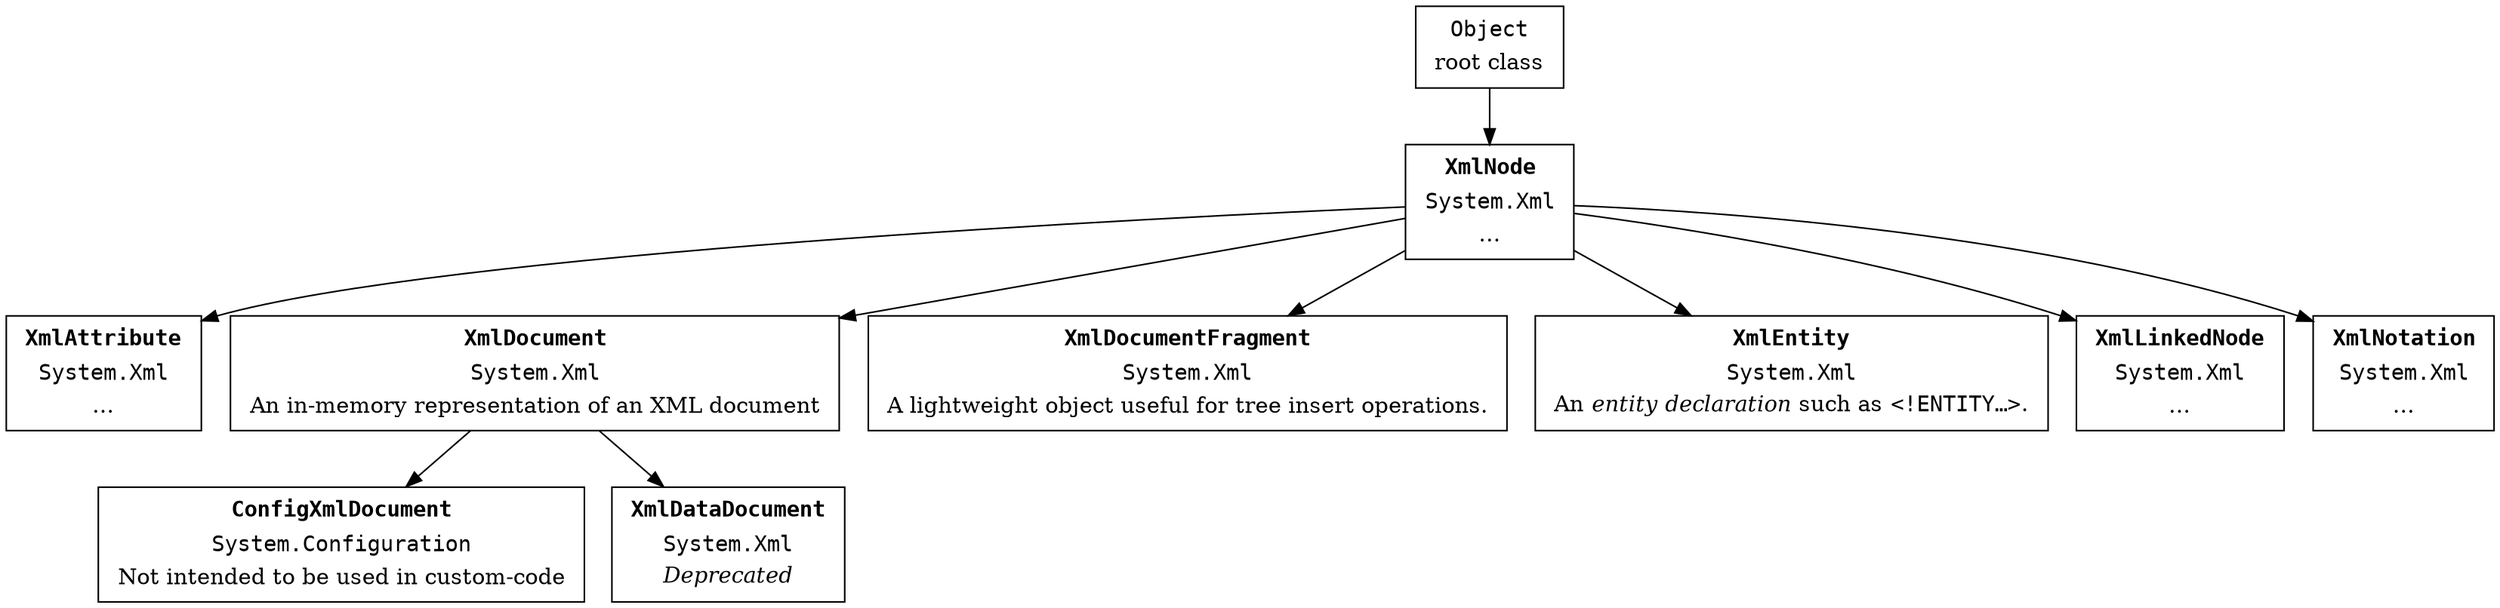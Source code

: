 digraph hierarchy {

   node [ shape=box ]

   System_Object[ label=< <table border="0"><tr><td align="text"><font face="Courier">Object</font></td></tr><tr><td align="text">root class<br align="left"/></td></tr></table> > ];

   System_Xml_XmlNode [ label=< <table border="0"> // {
        <tr><td align="text"><font face="Courier"><b>XmlNode</b></font></td></tr>
        <tr><td><font face="Courier">System.Xml</font></td></tr>
        <tr><td align="text">…</td></tr></table> > ];

   System_Object -> System_Xml_XmlNode

   System_Xml_XmlAttribute [ label=< <table border="0"> // {
        <tr><td align="text"><font face="Courier"><b>XmlAttribute</b></font></td></tr>
        <tr><td><font face="Courier">System.Xml</font></td></tr>
        <tr><td align="text">…</td></tr></table> > ];

   System_Xml_XmlDocument [ label=< <table border="0"> // {
        <tr><td align="text"><font face="Courier"><b>XmlDocument</b></font></td></tr>
        <tr><td><font face="Courier">System.Xml</font></td></tr>
        <tr><td align="text">An in-memory representation of an XML document</td></tr></table> > ];

   System_Xml_XmlDocumentFragment [ label=< <table border="0"> // {
        <tr><td align="text"><font face="Courier"><b>XmlDocumentFragment</b></font></td></tr>
        <tr><td><font face="Courier">System.Xml</font></td></tr>
        <tr><td align="text">A lightweight object useful for tree insert operations.</td></tr></table> > ];

   System_Xml_XmlEntity [ label=< <table border="0"> // {
        <tr><td align="text"><font face="Courier"><b>XmlEntity</b></font></td></tr>
        <tr><td><font face="Courier">System.Xml</font></td></tr>
        <tr><td align="text">An <i>entity declaration</i> such as <font face="Courier">&lt;!ENTITY…&gt;</font>.</td></tr></table> > ];

   System_Xml_XmlLinkedNode [ label=< <table border="0"> // {
        <tr><td align="text"><font face="Courier"><b>XmlLinkedNode</b></font></td></tr>
        <tr><td><font face="Courier">System.Xml</font></td></tr>
        <tr><td align="text">…</td></tr></table> > ];

   System_Xml_XmlNotation [ label=< <table border="0"> // {
        <tr><td align="text"><font face="Courier"><b>XmlNotation</b></font></td></tr>
        <tr><td><font face="Courier">System.Xml</font></td></tr>
        <tr><td align="text">…</td></tr></table> > ];

   System_Xml_XmlNode -> System_Xml_XmlAttribute
   System_Xml_XmlNode -> System_Xml_XmlDocument
   System_Xml_XmlNode -> System_Xml_XmlDocumentFragment         // here
   System_Xml_XmlNode -> System_Xml_XmlEntity
   System_Xml_XmlNode -> System_Xml_XmlLinkedNode
   System_Xml_XmlNode -> System_Xml_XmlNotation


   System_Configuration_ConfigXmlDocument [ label=< <table border="0"> // {
         <tr><td align="text"><font face="Courier"><b>ConfigXmlDocument</b></font></td></tr>
         <tr><td><font face="Courier">System.Configuration</font></td></tr>
         <tr><td align="text">Not intended to be used in custom-code</td></tr></table> > ];

   System_Xml_XmlDataDocument [ label=< <table border="0"> // {
         <tr><td align="text"><font face="Courier"><b>XmlDataDocument</b></font></td></tr>
         <tr><td><font face="Courier">System.Xml</font></td></tr>
         <tr><td align="text"><i>Deprecated</i></td></tr></table> > ];

   System_Xml_XmlDocument -> System_Configuration_ConfigXmlDocument
   System_Xml_XmlDocument -> System_Xml_XmlDataDocument


//
//
//    System_ValueType [ label=< <table border="0"><tr><td align="text"><font face="Courier">ValueType</font></td></tr><tr><td>…</td></tr></table> > ];
//
//    System_Object -> System_ValueType;
//
//    System_Nullable [ label=< <table border="0"> // {
//       <tr><td align="text"><font face="Courier"><b>Nullable&lt;T&gt;</b></font></td></tr>
//       <tr><td><font face="Courier">System</font></td></tr>
//       <tr><td align="text">…</td></tr></table> > ];
//
//    System_Object -> System_Nullable // }
//
//    System_Delegate [ label=< <table border="0"> // {
//       <tr><td align="text"><font face="Courier"><b><i>Delegate</i></b></font></td></tr>
//       <tr><td><font face="Courier">System</font></td></tr>
//       <tr><td align="text">…</td></tr></table> > ];
//
//    System_Object -> System_Delegate // }
//
//    System_Reflection_Memberinfo [ label=< <table border="0"> // {
//       <tr><td align="text"><font face="Courier"><b>MemberInfo</b></font></td></tr>
//       <tr><td align="text"><font face="Courier">Reflection</font></td></tr>
//       <tr><td>…</td></tr></table> > ];
//
//    System_Object -> System_Reflection_Memberinfo; // }
//
//    System_Text_Encoding [ label=< <table border="0"> // {
//       <tr><td align="text"><font face="Courier"><b>Encoding</b></font></td></tr>
//       <tr><td align="text"><font face="Courier">System.Text</font></td></tr>
//       <tr><td align="text">$OutputEncoding<br align="left"/></td></tr></table> > ];
//
//    System_Object -> System_Text_Encoding // }
//
//    System_Environment [ label=< <table border="0"> // {
//       <tr><td align="text"><font face="Courier"><b>Environment</b></font></td></tr>
//       <tr><td align="text"><font face="Courier">System</font></td></tr>
//       <tr><td>Current environment/platform</td></tr></table> > ];
//
//    System_Object -> System_Environment; // }
//
//    System_Attribute [ label=< <table border="0"> // {
//       <tr><td align="text"><font face="Courier"><b>Attribute</b></font></td></tr>
//       <tr><td align="text"><font face="Courier">System</font></td></tr>
//       <tr><td>…</td></tr></table> > ];
//
//
//    System_Object -> System_Attribute; // }
//
//    System_Reflection_AssemblyKeyFileAttribute [ label=< <table border="0"> // {
//       <tr><td align="text"><font face="Courier"><b>AssemblyKeyFileAttribute</b></font></td></tr>
//       <tr><td align="text"><font face="Courier">System.Reflection</font></td></tr>
//       <tr><td align="text">Name of file with key pair</td></tr></table> > ];
//
//    System_Attribute -> System_Reflection_AssemblyKeyFileAttribute // }
//
//    System_Reflection_AssemblyKeyNameAttribute [ label=< <table border="0"> // {
//       <tr><td align="text"><font face="Courier"><b>AssemblyKeyNameAttribute</b></font></td></tr>
//       <tr><td align="text"><font face="Courier">System.Reflection</font></td></tr>
//       <tr><td align="text">Name of key container within CSP</td></tr></table> > ];
//
//    System_Attribute -> System_Reflection_AssemblyKeyNameAttribute // }
//
//    System_STAThreadAttribute [ label=< <table border="0"> // {
//       <tr><td align="text"><font face="Courier"><b>STAThreadAttribute</b></font></td></tr>
//       <tr><td align="text"><font face="Courier">System</font></td></tr>
//       <tr><td align="text">Application is single-threaded apartment<br align="left"/></td></tr></table> > ];
//
//
//    System_Attribute -> System_STAThreadAttribute; // }
//
//    System_MTAThreadAttribute [ label=< <table border="0"> // {
//       <tr><td align="text"><font face="Courier"><b>MTAThreadAttribute</b></font></td></tr>
//       <tr><td align="text"><font face="Courier">System</font></td></tr>
//       <tr><td align="text">Application is multi-threaded apartment<br align="left"/></td></tr></table> > ];
//
//    System_Attribute -> System_MTAThreadAttribute; // }
//
//    System_AttributeUsageAttribute [ label=< <table border="0"> // {
//       <tr><td align="text"><font face="Courier"><b>AttributeUsageAttribute</b></font></td></tr>
//       <tr><td align="text"><font face="Courier">System</font></td></tr>
//       <tr><td>How other attributes are used</td></tr></table> > ];
//
//    System_Attribute -> System_AttributeUsageAttribute // }
//
//    System_MarshalByRefObject [ label=< <table border="0"> // {
//       <tr><td align="text"><font face="Courier"><b>MarshalByRefObject</b></font></td></tr>
//       <tr><td align="text"><font face="Courier">System</font></td></tr>
//       <tr><td align="text">Access object accross<br align="left"/>application boundaries<br align="left"/></td></tr></table> > ];
//
//    System_Object -> System_MarshalByRefObject; // }
//
//    System_ComponentModel_MarshalByValueComponent [ label=< <table border="0"> // {
//       <tr><td align="text"><font face="Courier"><b>MarshalByValueComponent</b></font></td></tr>
//       <tr><td align="text"><font face="Courier">System.ComponentModel</font></td></tr>
//       <tr><td>…</td></tr></table> > ];
//
//    System_Object -> System_ComponentModel_MarshalByValueComponent // }
//
//    System_Data_Common_DataAdapter [ label=< <table border="0"> // {
//       <tr><td align="text"><font face="Courier"><b>DataAdapter</b></font></td></tr>
//       <tr><td align="text"><font face="Courier">System.Data.Common</font></td></tr>
//       <tr><td align="text">Bridge to <font face="Courier">System.Data.DataSet</font><br align="left"/></td></tr></table> > ];
//
//    System_MarshalByRefObject -> System_Data_Common_DataAdapter // }
//
//    System_Data_Common_DbDataAdapter [ label=< <table border="0"> // {
//       <tr><td align="text"><font face="Courier"><b>Db.DataAdapter</b></font></td></tr>
//       <tr><td align="text"><font face="Courier">System.Data.Common</font></td></tr>
//       <tr><td align="text">…<br align="left"/></td></tr></table> > ];
//
//    System_Data_Common_DataAdapter -> System_Data_Common_DbDataAdapter // }
//
//    System_Data_DataRelation [ label=< <table border="0"> // {
//       <tr><td align="text"><font face="Courier"><b>DataRelation</b></font></td></tr>
//       <tr><td align="text"><font face="Courier">System.Data</font></td></tr>
//       <tr><td>Parent-child relation between<br align="left"/>two <font face="Courier">DataTable</font> objects<br align="left"/></td></tr></table> > ];
//
//    System_Object -> System_Data_DataRelation // }
//
//    Microsoft_SqlServer_Server_SqlProcedureAttribute [ label=< <table border="0"> // {
//       <tr><td align="text"><font face="Courier"><b>SqlProcedureAttribute</b></font></td></tr>
//       <tr><td align="text"><font face="Courier">Microsoft.SqlServer.Server</font></td></tr>
//       <tr><td align="text">Used by Visual Studio<br align="left"/></td></tr></table> > ];
//
//    System_Attribute -> Microsoft_SqlServer_Server_SqlProcedureAttribute // }
//
//    System_DateTime [ label=< <table border="0"><tr><td align="text"><font face="Courier">DateTime</font></td></tr><tr><td>…</td></tr></table> > ];
//
//    System_Enum [ label = "Enum" ];
//
//    System_Int32 [ label = "Int32" ];
//
//    System_Void [ label = "Void" ];
//
//
//    System_Exception [ label=< <table border="0"> // {
//       <tr><td align="text"><font face="Courier"><b>Exception</b></font></td></tr>
//       <tr><td align="text"><font face="Courier">System</font></td></tr>
//       <tr><td>…</td></tr></table> > ];
//
//    System_Object -> System_Exception // }
//
//
//    System_Object -> System_Attribute; // }
//
//    System_Func [ label=< <table border="0">
//       <tr><td align="text"><font face="Courier"><b><i>Func&lt;…&gt;</i></b></font></td></tr>
//       <tr><td><font face="Courier">System</font></td></tr>
//       <tr><td align="text">…</td></tr></table> > ];
//
//    System_Delegate -> System_Func;
//
//    System_MulticastDelegate [ label=< <table border="0">
//       <tr><td align="text"><font face="Courier"><b><i>MulticastDelegate</i></b></font></td></tr>
//       <tr><td><font face="Courier">System</font></td></tr>
//       <tr><td align="text">…</td></tr></table> > ];
//
//    System_Delegate -> System_MulticastDelegate;
//
//    System_Action [ label=< <table border="0">
//       <tr><td align="text"><font face="Courier"><b><i>Action&lt;…&gt;</i></b></font></td></tr>
//       <tr><td><font face="Courier">System</font></td></tr>
//       <tr><td align="text">…</td></tr></table> > ];
//
//    System_Delegate -> System_Action;
//
//    System_EventHandler [ label=< <table border="0"> // {
//       <tr><td align="text"><font face="Courier"><b>EventHandler</b></font></td></tr>
//       <tr><td><font face="Courier">System</font></td></tr>
//       <tr><td align="text">Method that handles<br align="left"/>events without data<br align="left"/></td></tr></table> > ];
//
//    System_Delegate -> System_EventHandler // }
//
//    System_Collections_IEnumerable [ label=< <table border="0"> // {
//       <tr><td align="text"><font face="Courier"><b>IEnumerable</b></font></td></tr>
//       <tr><td><font face="Courier">System.Collections</font></td></tr>
//       <tr><td align="text">Used for the <font face="Courier">foreach</font> keyword<br align="left"/></td></tr></table> > ];
//    // }
//
//    System_Collections_IEnumerator [ label=< <table border="0">
//       <tr><td align="text"><font face="Courier"><b>IEnumerator</b></font></td></tr>
//       <tr><td><font face="Courier">System.Collections</font></td></tr>
//       <tr><td align="text">Returned by <font face="Courier">IEnumerable.GetEnumerator()</font><br align="left"/></td></tr></table> > ];
//
//    System_Collections_Generic_IEnumerable [ label=< <table border="0"> // {
//       <tr><td align="text"><font face="Courier"><b>IEnumerable&lt;T&gt;</b></font></td></tr>
//       <tr><td><font face="Courier">System.Collections.Generic</font></td></tr>
//       <tr><td align="text">…<br align="left"/></td></tr></table> > ];
//
//    System_Collections_IEnumerable -> System_Collections_Generic_IEnumerable // }
//
//    System_Collections_Specialized_NameObjectCollectionBase [ label=< <table border="0"> // {
//       <tr><td align="text"><font face="Courier"><b><i>NameObjectCollectionBase</i></b></font></td></tr>
//       <tr><td><font face="Courier">System.Collections.Specialized</font></td></tr>
//       <tr><td align="text">Abstract base class for string-key<br align="left"/>object-value pairs<br align="left"/></td></tr></table> > ];
//
//    System_Object -> System_Collections_Specialized_NameObjectCollectionBase // }
//
//    System_Collections_Specialized_NameObjectCollection [ label=< <table border="0"> // {
//       <tr><td align="text"><font face="Courier"><b>NameObjectCollection</b></font></td></tr>
//       <tr><td><font face="Courier">System.Collections.Specialized</font></td></tr>
//       <tr><td align="text">…<br align="left"/></td></tr> </table> > ]
//
//    System_Collections_Specialized_NameObjectCollectionBase -> System_Collections_Specialized_NameObjectCollection // }
//
//    System_Net_WebHeaderCollection [ label=< <table border="0"> // {
//       <tr><td align="text"><font face="Courier"><b>WebHeaderCollection</b></font></td></tr>
//       <tr><td><font face="Courier">System.Net</font></td></tr>
//       <tr><td align="text">…<br align="left"/></td></tr> </table> > ]
//
//   System_Collections_Specialized_NameObjectCollection -> System_Net_WebHeaderCollection // }
//
//    System_Reflection_TypeInfo [ label=< <table border="0"> // {
//       <tr><td align="text"><font face="Courier"><b>TypeInfo</b></font></td></tr>
//       <tr><td><font face="Courier">System.Reflection</font></td></tr>
//       <tr><td align="text">Abstract class<br align="left"/></td></tr></table> > ];
//
//    System_Type -> System_Reflection_TypeInfo; // }
//
//    System_Reflection_TypeDelegator [ label=< <table border="0">
//       <tr><td align="text"><font face="Courier"><b>TypeDelegator</b></font></td></tr>
//       <tr><td align="text"><font face="Courier">System.Reflection</font></td></tr>
//       <tr><td>…</td></tr></table> > ];
//
//    System_Reflection_Emit_TypeBuilder [ label=< <table border="0">
//       <tr><td align="text"><font face="Courier"><b>TypeBuilder</b></font></td></tr>
//       <tr><td align="text"><font face="Courier">System.Reflection.Emit</font></td></tr>
//       <tr><td align="text">Define and create new<br align="left"/>classes/instances at runtime<br align="left"/></td></tr>
//    </table> > ];
//
//    System_Reflection_Emit_GenericTypeParameterBuilderClass [ label=< <table border="0">
//       <tr><td align="text"><font face="Courier"><b>GenericParameterBuilderClass</b></font></td></tr>
//       <tr><td align="text"><font face="Courier">System.Reflection.Emit</font></td></tr>
//       <tr><td align="text">…<br align="left"/>…<br align="left"/></td></tr>
//    </table> > ];
//
//    System_Reflection_Emit_EnumBuilder [ label=< <table border="0">
//       <tr><td align="text"><font face="Courier"><b>EnumBuilder</b></font></td></tr>
//       <tr><td align="text"><font face="Courier">System.Reflection.Emit</font></td></tr>
//       <tr><td align="text">…<br align="left"/>…<br align="left"/></td></tr>
//    </table> > ];
//
//    System_Type [ label=< <table border="0">
//       <tr><td align="text"><font face="Courier"><b>Type</b></font></td></tr>
//       <tr><td align="text"><font face="Courier">System</font></td></tr>
//       <tr><td>…</td></tr></table> > ];
//
//
//    System_Text_EncodingNLS [ label=< <table border="0">
//       <tr><td align="text"><font face="Courier"><b>EncodingNLS</b></font></td></tr>
//       <tr><td align="text"><font face="Courier">System.Text</font></td></tr>
//       <tr><td>…</td></tr></table> > ];
//
//    System_Text_Encoding -> System_Text_EncodingNLS
//
//    System_Text_BaseCodePageEncoding [ label=< <table border="0">
//       <tr><td align="text"><font face="Courier"><b>BaseCodePageEncoding</b></font></td></tr>
//       <tr><td align="text"><font face="Courier">System.Text</font></td></tr>
//       <tr><td>…</td></tr></table> > ];
//
//    System_Text_EncodingNLS -> System_Text_BaseCodePageEncoding
//
//    System_Text_SBSCCodePageEncoding [ label=< <table border="0">
//       <tr><td align="text"><font face="Courier"><b>SBSCCodePageEncoding</b></font></td></tr>
//       <tr><td align="text"><font face="Courier">System.Text</font></td></tr>
//       <tr><td align="text">[System.Console]::Encoding</td></tr></table> > ];
//
//    System_Text_BaseCodePageEncoding -> System_Text_SBSCCodePageEncoding
//
//    System_Type -> System_Reflection_TypeDelegator;
//    System_Type -> System_Reflection_Emit_TypeBuilder;
//    System_Type -> System_Reflection_Emit_GenericTypeParameterBuilderClass;
//    System_Type -> System_Reflection_Emit_EnumBuilder;
//
//
//
//
//    System_DefaultPropertyAttribute [ label=< <table border="0">
//       <tr><td align="text"><font face="Courier"><b>DefaultPropertyAttribute</b></font></td></tr>
//       <tr><td align="text"><font face="Courier">System.ComponentModel</font></td></tr>
//       <tr><td>…</td></tr></table> > ];
//
//
//
//
//
//    System_Data_DataTable [ label=< <table border="0">
//       <tr><td align="text"><font face="Courier"><b>DataTable</b></font></td></tr>
//       <tr><td align="text"><font face="Courier">System.Data</font></td></tr>
//       <tr><td>In-memory cache of data<br align="left"/></td></tr></table> > ];
//
//    System_ComponentModel_MarshalByValueComponent-> System_Data_DataTable;
//
//
//    System_Web_UI_WebControls_WebControl [ label=< <table border="0">
//       <tr><td align="text"><font face="Courier"><b>WebControl</b></font></td></tr>
//       <tr><td align="text"><font face="Courier">System.Web.UI.WebControls</font></td></tr>
//       <tr><td>…<br align="left"/>…</td></tr></table> > ];
//
//    System_Web_UI_Control -> System_Web_UI_WebControls_WebControl
//
//    System_Windows_Forms_Control [ label=< <table border="0"> // {
//       <tr><td align="text"><font face="Courier"><b>Control</b></font></td></tr>
//       <tr><td align="text"><font face="Courier">System.Windows.Forms</font></td></tr>
//       <tr><td>Controls such as buttons etc.<br align="left"/></td></tr></table> > ];
//
//    System_ComponentModel_Component -> System_Windows_Forms_Control // }
//
//    System_Windows_Forms_ScrollableControl [ label=< <table border="0"> // {
//       <tr><td align="text"><font face="Courier"><b>ScrollableControl</b></font></td></tr>
//       <tr><td align="text"><font face="Courier">System.Windows.Forms</font></td></tr>
//       <tr><td align="text">Auto-scrolling controls<br align="left"/></td></tr></table> > ];
//
//    System_Windows_Forms_Control -> System_Windows_Forms_ScrollableControl // }
//
//    System_Windows_Forms_ContainerControl [ label=< <table border="0"> // {
//       <tr><td align="text"><font face="Courier"><b>ContainerControl</b></font></td></tr>
//       <tr><td align="text"><font face="Courier">System.Windows.Forms</font></td></tr>
//       <tr><td align="text">Container for controls<br align="left"/>Provides focus management<br align="left"/></td></tr></table> > ];
//
//    System_Windows_Forms_ScrollableControl -> System_Windows_Forms_ContainerControl // }
//
//    System_Windows_Forms_Form [ label=< <table border="0"> // {
//       <tr><td align="text"><font face="Courier"><b>Form</b></font></td></tr>
//       <tr><td align="text"><font face="Courier">System.Windows.Forms</font></td></tr>
//       <tr><td align="text">Window or Dialog for<br align="left"/>application's GUI<br align="left"/></td></tr></table> > ];
//
//    System_Windows_Forms_ContainerControl -> System_Windows_Forms_Form // }
//
//    System_Data_DataSet [ label=< <table border="0">
//       <tr><td align="text"><font face="Courier"><b>DataSet</b></font></td></tr>
//       <tr><td align="text"><font face="Courier">System.Data</font></td></tr>
//       <tr><td>In-memory data table</td></tr></table> > ];
//
//    System_ComponentModel_MarshalByValueComponent-> System_Data_DataSet;
//
//    System_Management_Automation_PSObject [ label=< <table border="0"> // {
//       <tr><td align="text"><font face="Courier"><b>PSObject</b></font></td></tr>
//       <tr><td align="text"><font face="Courier">System.Management.Automation</font></td></tr>
//       <tr><td>…</td></tr></table> > ];
//
//    System_Object -> System_Management_Automation_PSObject; // }
//
//    System_Management_Automation_InformationalRecord [ label=< <table border="0"> // {
//       <tr><td align="text"><font face="Courier"><b>InformationalRecord</b></font></td></tr>
//       <tr><td align="text"><font face="Courier">System.Management.Automation</font></td></tr>
//       <tr><td align="text">Base class for items<br align="left"/>in <font face="Courier">PSInformationalBuffers<br align="left"/></font></td></tr></table> > ];
//
//    System_Object -> System_Management_Automation_InformationalRecord; // }
//
//    System_Management_Automation_PSVariable [ label=< <table border="0">
//       <tr><td align="text"><font face="Courier"><b>PSVariable</b></font></td></tr>
//       <tr><td align="text"><font face="Courier">System.Management.Automation</font></td></tr>
//       <tr><td align="text">…<br align="left"/></td></tr></table> > ];
//
//    System_Object -> System_Management_Automation_PSVariable
//
//    System_Management_Automation_CommandInfo [ label=< <table border="0"> // {
//       <tr><td align="text"><font face="Courier"><b>CommandInfo</b></font></td></tr>
//       <tr><td align="text"><font face="Courier">System.Management.Automation</font></td></tr>
//       <tr><td>…</td></tr></table> > ];
//
//    System_Object -> System_Management_Automation_CommandInfo // }
//
//    System_Management_Automation_FunctionInfo [ label=< <table border="0"> // {
//       <tr><td align="text"><font face="Courier"><b>FunctionInfo</b></font></td></tr>
//       <tr><td align="text"><font face="Courier">System.Management.Automation</font></td></tr>
//       <tr><td>…</td></tr></table> > ];
//
//    System_Management_Automation_CommandInfo -> System_Management_Automation_FunctionInfo // }
//
//    System_Management_Automation_CmdletInfo [ label=< <table border="0"> // {
//       <tr><td align="text"><font face="Courier"><b>CmdletInfo</b></font></td></tr>
//       <tr><td align="text"><font face="Courier">System.Management.Automation</font></td></tr>
//       <tr><td>…</td></tr></table> > ];
//
//    System_Management_Automation_CommandInfo -> System_Management_Automation_CmdletInfo // }
//
//    System_Web_UI_Control [ label=< <table border="0">
//       <tr><td align="text"><font face="Courier"><b>Control</b></font></td></tr>
//       <tr><td align="text"><font face="Courier">System.Web.UI</font></td></tr>
//       <tr><td>…<br align="left"/>ASP.NET server controls</td></tr></table> > ];
//
//    System_Object -> System_Web_UI_Control
//
//    System_Management_Automation_AliasInfo [ label=< <table border="0">
//       <tr><td align="text"><font face="Courier"><b>AliasInfo</b></font></td></tr>
//       <tr><td align="text"><font face="Courier">System.Management.Automation</font></td></tr>
//       <tr><td>…</td></tr></table> > ];
//
//    System_Management_Automation_CommandInfo -> System_Management_Automation_AliasInfo
//
//    System_Management_Automation_PSCustomObject [ label=< <table border="0">
//       <tr><td align="text"><font face="Courier"><b>PSCustomObject</b></font></td></tr>
//       <tr><td align="text"><font face="Courier">System.Management.Automation</font></td></tr>
//       <tr><td>…</td></tr></table> > ];
//
//    System_Management_Automation_Internal_CmdletMetadataAttribute [ label=< <table border="0"> // {
//       <tr><td align="text"><font face="Courier"><b>CmdletMetadataAttribute</b></font></td></tr>
//       <tr><td align="text"><font face="Courier">System.Management.Automation.Internal</font></td></tr>
//       <tr><td>…</td></tr></table> > ];
//
//    System_Attribute -> System_Management_Automation_Internal_CmdletMetadataAttribute // }
//
//    System_Management_Automation_CmdletCommonMetadataAttribute [ label=< <table border="0"> // {
//       <tr><td align="text"><font face="Courier"><b>CmdletCommonMetadataAttribute</b></font></td></tr>
//       <tr><td align="text"><font face="Courier">System.Management.Automation</font></td></tr>
//       <tr><td>…</td></tr></table> > ];
//
//    System_Management_Automation_Internal_CmdletMetadataAttribute -> System_Management_Automation_CmdletCommonMetadataAttribute // }
//
//    System_Management_Automation_CmdletBindingAttribute [ label=< <table border="0"> // {
//       <tr><td align="text"><font face="Courier"><b>CmdletBindingAttribute</b></font></td></tr>
//       <tr><td align="text"><font face="Courier">System.Management.Automation</font></td></tr>
//       <tr><td align="text">cmdlet parameter binding<br align="left"/>rather than script parameter binding<br align="left"/></td></tr></table> > ];
//
//    System_Management_Automation_CmdletCommonMetadataAttribute -> System_Management_Automation_CmdletBindingAttribute // }
//
//    System_ComponentModel_Component [ label=< <table border="0"> // {
//       <tr><td align="text"><font face="Courier"><b>Component</b></font></td></tr>
//       <tr><td align="text"><font face="Courier">System.ComponentModel</font></td></tr>
//       <tr><td align="text">Base implementation for <font face="monospace">IComponent</font><br align="left"/>Enables object sharing between applications<br align="left"/></td></tr></table> > ];
//
//    System_MarshalByRefObject -> System_ComponentModel_Component // }
//
//    System_Diagnosticts_Process [ label=< <table border="0"> // {
//       <tr><td align="text"><font face="Courier"><b>Process</b></font></td></tr>
//       <tr><td align="text"><font face="Courier">System.Diagnostics</font></td></tr>
//       <tr><td>…</td></tr></table> > ];
//
//    System_ComponentModel_Component -> System_Diagnosticts_Process // }
//
//    System_Data_Common_DbConnection [ label=< <table border="0">
//       <tr><td align="text"><font face="Courier"><b>DbConnection</b></font></td></tr>
//       <tr><td align="text"><font face="Courier">System.Data.Common</font></td></tr>
//       <tr><td>Base class for DB connections</td></tr></table> > ];
//
//    System_Data_Common_DbCommand [ label=< <table border="0">
//       <tr><td align="text"><font face="Courier"><b>DbCommand</b></font></td></tr>
//       <tr><td align="text"><font face="Courier">System.Data.Common</font></td></tr>
//       <tr><td>SQL statement or stored procedure</td></tr></table> > ];
//
//    System_IO_Stream [ label=< <table border="0"> // {
//       <tr><td align="text"><font face="Courier"><b>Stream</b></font></td></tr>
//       <tr><td align="text"><font face="Courier">System.IO</font></td></tr>
//       <tr><td></td></tr></table> > ];
//
//    System_MarshalByRefObject -> System_IO_Stream // }
//
//    System_IO_FileStream [ label=< <table border="0"> // {
//       <tr><td align="text"><font face="Courier"><b>FileStream</b></font></td></tr>
//       <tr><td align="text"><font face="Courier">System.IO</font></td></tr>
//       <tr><td></td></tr></table> > ];
//
//    System_IO_Stream -> System_IO_FileStream // }
//
//    System_IO_TextReader [ label=< <table border="0"> // {
//       <tr><td align="text"><font face="Courier"><b><i>TextReader</i></b></font></td></tr>
//       <tr><td align="text"><font face="Courier">System.IO</font></td></tr>
//       <tr><td></td></tr></table> > ];
//
//    System_MarshalByRefObject -> System_IO_TextReader // }
//
//    System_IO_StreamReader [ label=< <table border="0"> // {
//       <tr><td align="text"><font face="Courier"><b>StreamReader</b></font></td></tr>
//       <tr><td align="text"><font face="Courier">System.IO</font></td></tr>
//       <tr><td></td></tr></table> > ];
//
//    System_IO_TextReader -> System_IO_StreamReader // }
//
//    System_IO_FileSystemInfo [ label=< <table border="0">
//       <tr><td align="text"><font face="Courier"><b>FileSystemInfo</b></font></td></tr>
//       <tr><td align="text"><font face="Courier">System.IO</font></td></tr>
//       <tr><td></td></tr></table> > ];
//
//    System_MarshalByRefObject -> System_IO_FileSystemInfo
//
//    System_IO_DirectoryInfo [ label=< <table border="0">
//       <tr><td align="text"><font face="Courier"><b>DirectoryInfo</b></font></td></tr>
//       <tr><td align="text"><font face="Courier">System.IO</font></td></tr>
//       <tr><td></td></tr></table> > ];
//
//    System_IO_FileSystemInfo -> System_IO_DirectoryInfo
//
//    System_IO_FileInfo [ label=< <table border="0">
//       <tr><td align="text"><font face="Courier"><b>FileInfo</b></font></td></tr>
//       <tr><td align="text"><font face="Courier">System.IO</font></td></tr>
//       <tr><td></td></tr></table> > ];
//
//    System_IO_FileSystemInfo -> System_IO_FileInfo
//
//    System_Data_Common_DbDataReader [ label=< <table border="0">
//       <tr><td align="text"><font face="Courier"><b>DbDataReader</b></font></td></tr>
//       <tr><td align="text"><font face="Courier">System.Data.Common</font></td></tr>
//       <tr><td align="text">Read forward-only rows<br align="left"/>from data source<br align="left"/></td></tr></table> > ];
//
//    System_MarshalByRefObject -> System_Data_Common_DbDataReader
//
//    System_Data_DataTableReader [ label=< <table border="0">
//       <tr><td align="text"><font face="Courier"><b>DataTableReader</b></font></td></tr>
//       <tr><td align="text"><font face="Courier">System.Data</font></td></tr>
//       <tr><td align="text">…<br align="left"/></td></tr></table> > ];
//
//    System_Data_Common_DbDataReader -> System_Data_DataTableReader
//
//    System_Net_WebRequest [ label=< <table border="0">
//       <tr><td align="text"><font face="Courier"><b><i>WebRequest</i></b></font></td></tr>
//       <tr><td align="text"><font face="Courier">System.Net</font></td></tr>
//       <tr><td align="text">URI requests</td></tr></table> > ];
//
//    System_MarshalByRefObject -> System_Net_WebRequest
//
//    System_Net_WebResponse [ label=< <table border="0">
//       <tr><td align="text"><font face="Courier"><b><i>WebResponse</i></b></font></td></tr>
//       <tr><td align="text"><font face="Courier">System.Net</font></td></tr>
//       <tr><td align="text">…</td></tr></table> > ];
//
//    System_MarshalByRefObject -> System_Net_WebResponse
//
//    System_Net_HttpWebResponse [ label=< <table border="0">
//       <tr><td align="text"><font face="Courier"><b>HttpWebResponse</b></font></td></tr>
//       <tr><td align="text"><font face="Courier">System.Net</font></td></tr>
//       <tr><td align="text">…</td></tr></table> > ];
//
//    System_Net_WebResponse -> System_Net_HttpWebResponse
//
//    System_Net_HttpWebRequest [ label=< <table border="0">
//       <tr><td align="text"><font face="Courier"><b>HttpWebRequest</b></font></td></tr>
//       <tr><td align="text"><font face="Courier">System.Net</font></td></tr>
//       <tr><td align="text">HTTP requests</td></tr></table> > ];
//
//    System_Net_WebRequest -> System_Net_HttpWebRequest
//
//    Oracle_DataAccess_Client_OracleConnection [ label=< <table border="0">
//       <tr><td align="text"><font face="Courier"><b>OracleConnection</b></font></td></tr>
//       <tr><td align="text"><font face="Courier">Oracle.DataAccess.Client</font></td></tr>
//       <tr><td></td></tr></table> > ];
//
//    Oracle_ManagedDataAccess_Client_OracleConnection [ label=< <table border="0">
//       <tr><td align="text"><font face="Courier"><b>OracleConnection</b></font></td></tr>
//       <tr><td align="text"><font face="Courier">Oracle.ManagedDataAccess.Client</font></td></tr>
//       <tr><td></td></tr></table> > ];
//
//    Oracle_ManagedDataAccess_Client_OracleCommand [ label=< <table border="0">
//       <tr><td align="text"><font face="Courier"><b>OracleCommand</b></font></td></tr>
//       <tr><td align="text"><font face="Courier">Oracle.ManagedDataAccess.Client</font></td></tr>
//       <tr><td></td></tr></table> > ];
//
//    Oracle_ManagedDataAccess_Client_OracleDataReader [ label=< <table border="0">
//       <tr><td align="text"><font face="Courier"><b>OracleDataReader</b></font></td></tr>
//       <tr><td align="text"><font face="Courier">Oracle.ManagedDataAccess.Client</font></td></tr>
//       <tr><td></td></tr></table> > ];
//
//    System_Data_Common_DbDataReader -> Oracle_ManagedDataAccess_Client_OracleDataReader
//
//    System_Management_Automation_Cmdlet [ label=< <table border="0">
//       <tr><td align="text"><font face="Courier"><b>Cmdlet</b></font></td></tr>
//       <tr><td align="text"><font face="Courier">System.Management.Automation</font></td></tr>
//       <tr><td align="text">Base class for all PowerShell cmdLets<br align="left"/></td></tr></table> > ];
//
//    System_Management_Automation_PSCmdlet [ label=< <table border="0">
//       <tr><td align="text"><font face="Courier"><b>PSCmdlet</b></font></td></tr>
//       <tr><td align="text"><font face="Courier">System.Management.Automation</font></td></tr>
//       <tr><td align="text">…<br align="left"/></td></tr></table> > ];
//
//
//    System_Management_Automation_Internal_InternalCommand [ label=< <table border="0">
//       <tr><td align="text"><font face="Courier"><b>InternalCommand</b></font></td></tr>
//       <tr><td align="text"><font face="Courier">System.Management.Automation.Internal</font></td></tr>
//       <tr><td>…</td></tr></table> > ];
//
//     System_AppDomain [ label=< <table border="0">
//                             <tr><td align="text"><font face="Courier">AppDomain</font></td></tr>
//                             <tr><td>Application Domain</td></tr></table> > ];
//
//    Microsoft_PowerShell_Commands_ByteCollection [ label=< <table border="0">
//       <tr><td align="text"><font face="Courier"><b>ByteCollection</b></font></td></tr>
//       <tr><td align="text"><font face="Courier">Microsoft.PowerShell.Commands</font></td></tr>
//       <tr><td>…</td></tr></table> > ];
//
//    System_Object -> Microsoft_PowerShell_Commands_ByteCollection
//
//
//    System_CLSCompliantAttribute [ label = "CLSCompliantAttribute" ];
//
//    System_ValueType -> System_Enum;
//    System_ValueType -> System_DateTime;
//
//    System_ValueType -> System_Int32;
//
//    System_ValueType -> System_Void;
//
//
//
//    System_Attribute -> System_CLSCompliantAttribute;
//    System_Attribute -> System_DefaultPropertyAttribute;
//
//    System_Reflection_Memberinfo -> System_Type;
//
//    System_RuntimeType [ label=< <table border="0"><tr><td align="text"><font face="Courier">RuntimeType</font></td></tr><tr><td>Not documented?</td></tr></table> > ];
//    System_Reflection_TypeInfo -> System_RuntimeType;
//
//
//    System_Runtime_ConstrainedExecution_CriticalFinalizerObject [ label=< <table border="0"> // {
//       <tr><td align="text"><font face="Courier"><b>CriticalFinalizerObject</b></font></td></tr>
//       <tr><td align="text"><font face="Courier">System.Runtime.ConstrainedExecution</font></td></tr>
//       <tr><td align="text">Mark finalization code in derived<br align="left"/>as critical.<br align="left"/></td></tr></table> > ];
//
//    System_Object -> System_Runtime_ConstrainedExecution_CriticalFinalizerObject // }
//
//    System_Threading_Thread[ label=< <table border="0"> // {
//       <tr><td align="text"><font face="Courier"><b>Thread</b></font></td></tr>
//       <tr><td align="text"><font face="Courier">System.Threading</font></td></tr>
//       <tr><td align="text">Create and control a thread<br align="left"/></td></tr></table> > ];
//
//    System_Runtime_ConstrainedExecution_CriticalFinalizerObject -> System_Threading_Thread // }
//
//
//    System_Object -> System_Management_Automation_PSCustomObject;
//
//
//   System_MarshalByRefObject -> System_AppDomain;
//
//   System_Object -> System_Management_Automation_Internal_InternalCommand
//   System_Management_Automation_Internal_InternalCommand -> System_Management_Automation_Cmdlet
//   System_Management_Automation_Cmdlet -> System_Management_Automation_PSCmdlet
//
//   System_ComponentModel_Component -> System_Data_Common_DbConnection
//   System_Data_Common_DbConnection -> Oracle_DataAccess_Client_OracleConnection
//   System_Data_Common_DbConnection -> Oracle_ManagedDataAccess_Client_OracleConnection
//
//   System_ComponentModel_Component -> System_Data_Common_DbCommand
//   System_Data_Common_DbCommand -> Oracle_ManagedDataAccess_Client_OracleCommand

}
